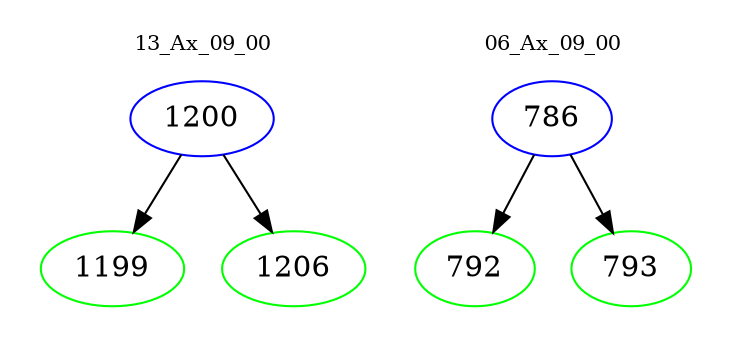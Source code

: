 digraph{
subgraph cluster_0 {
color = white
label = "13_Ax_09_00";
fontsize=10;
T0_1200 [label="1200", color="blue"]
T0_1200 -> T0_1199 [color="black"]
T0_1199 [label="1199", color="green"]
T0_1200 -> T0_1206 [color="black"]
T0_1206 [label="1206", color="green"]
}
subgraph cluster_1 {
color = white
label = "06_Ax_09_00";
fontsize=10;
T1_786 [label="786", color="blue"]
T1_786 -> T1_792 [color="black"]
T1_792 [label="792", color="green"]
T1_786 -> T1_793 [color="black"]
T1_793 [label="793", color="green"]
}
}
